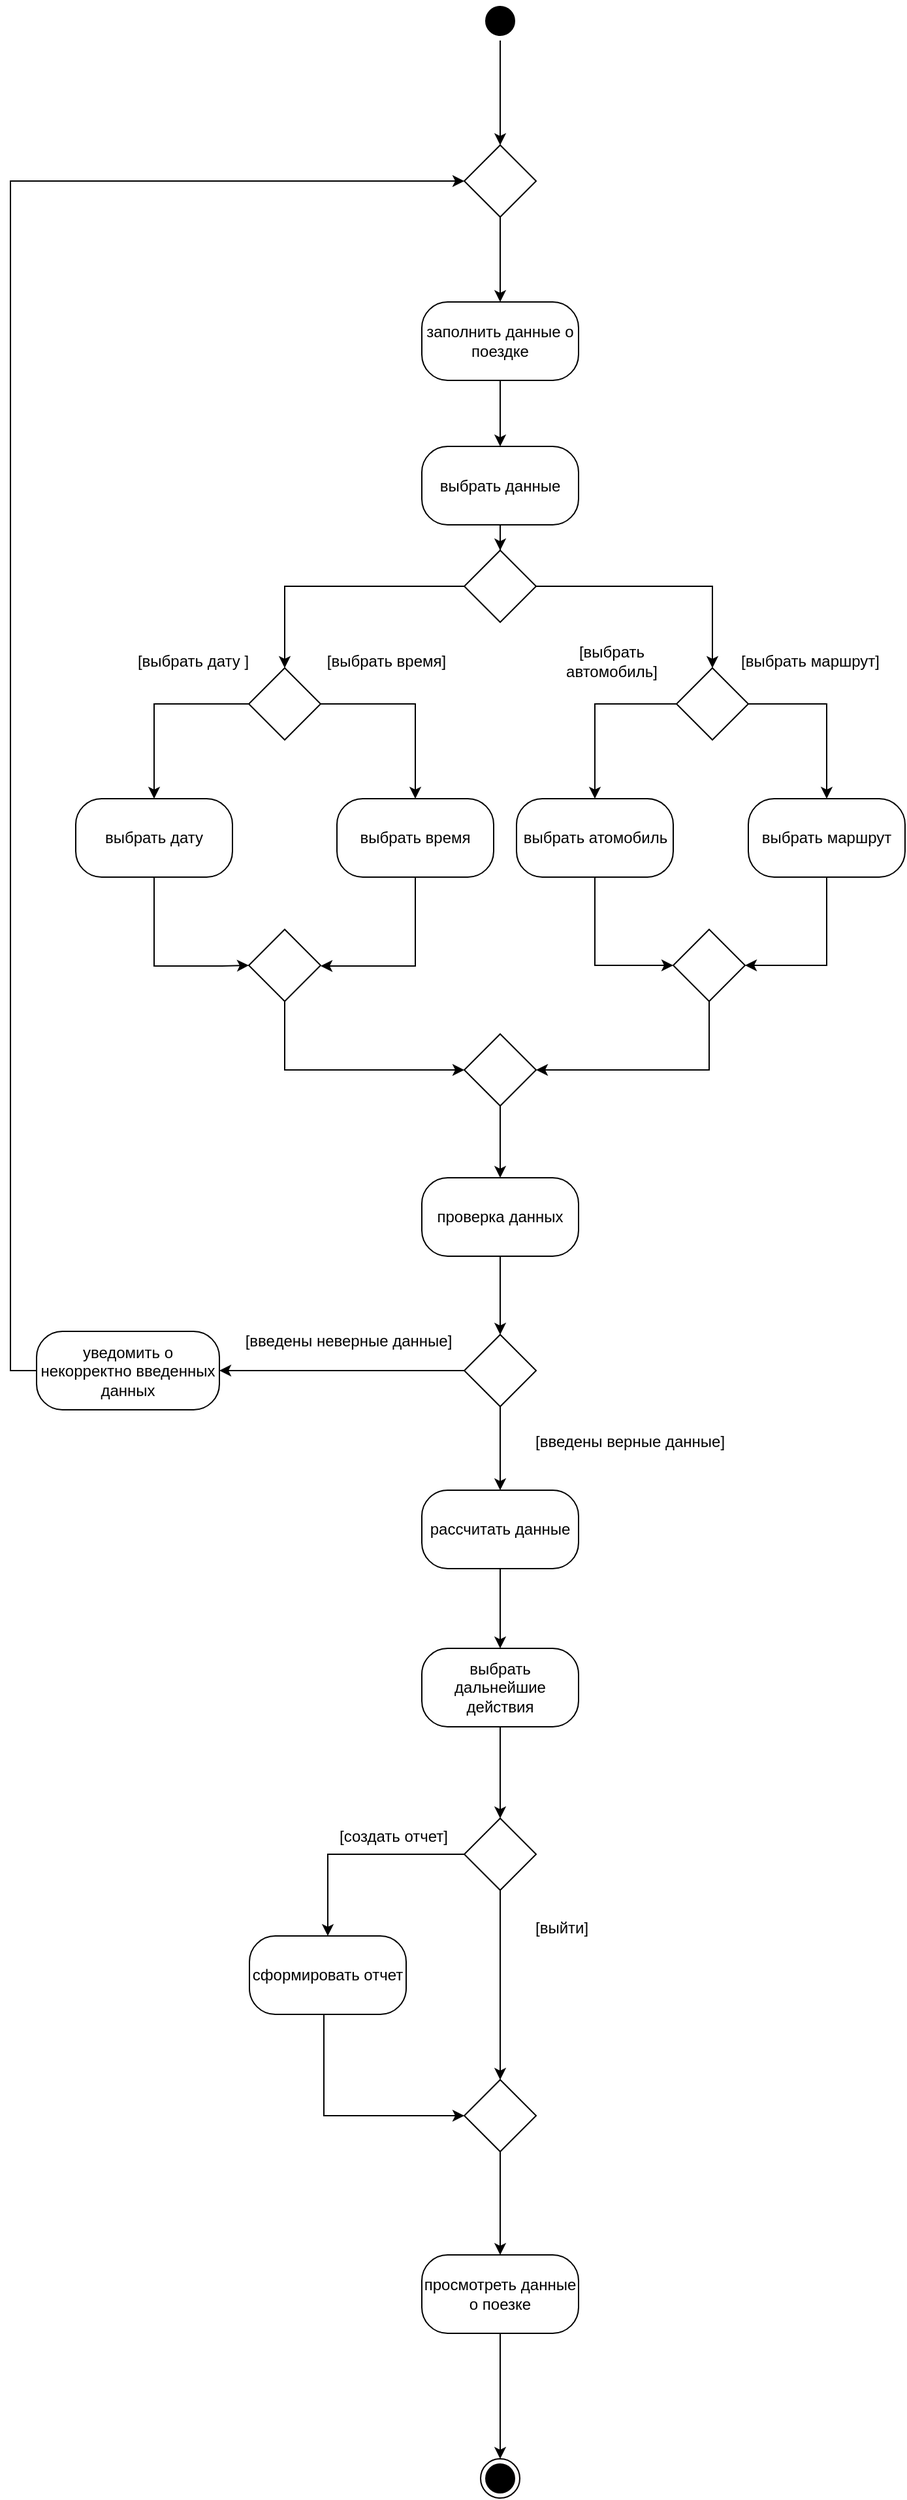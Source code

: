 <mxfile version="24.0.2" type="device">
  <diagram id="LLbM1HXIpLQcIJlpowdg" name="Страница 1">
    <mxGraphModel dx="1760" dy="940" grid="1" gridSize="10" guides="1" tooltips="1" connect="1" arrows="1" fold="1" page="1" pageScale="1" pageWidth="827" pageHeight="1169" math="0" shadow="0">
      <root>
        <mxCell id="0" />
        <mxCell id="1" parent="0" />
        <mxCell id="i2faKiatH3XFWkAbGLc_-4" value="" style="ellipse;html=1;shape=startState;fillColor=#000000;strokeColor=#000000;" parent="1" vertex="1">
          <mxGeometry x="590" y="30" width="30" height="30" as="geometry" />
        </mxCell>
        <mxCell id="i2faKiatH3XFWkAbGLc_-22" style="edgeStyle=orthogonalEdgeStyle;rounded=0;orthogonalLoop=1;jettySize=auto;html=1;entryX=0.5;entryY=0;entryDx=0;entryDy=0;" parent="1" source="i2faKiatH3XFWkAbGLc_-14" target="i2faKiatH3XFWkAbGLc_-16" edge="1">
          <mxGeometry relative="1" as="geometry" />
        </mxCell>
        <mxCell id="i2faKiatH3XFWkAbGLc_-14" value="выбрать данные" style="rounded=1;whiteSpace=wrap;html=1;arcSize=33;" parent="1" vertex="1">
          <mxGeometry x="545" y="370.5" width="120" height="60" as="geometry" />
        </mxCell>
        <mxCell id="i2faKiatH3XFWkAbGLc_-18" style="edgeStyle=orthogonalEdgeStyle;rounded=0;orthogonalLoop=1;jettySize=auto;html=1;entryX=0.5;entryY=0;entryDx=0;entryDy=0;" parent="1" source="i2faKiatH3XFWkAbGLc_-16" target="i2faKiatH3XFWkAbGLc_-17" edge="1">
          <mxGeometry relative="1" as="geometry" />
        </mxCell>
        <mxCell id="i2faKiatH3XFWkAbGLc_-21" style="edgeStyle=orthogonalEdgeStyle;rounded=0;orthogonalLoop=1;jettySize=auto;html=1;entryX=0.5;entryY=0;entryDx=0;entryDy=0;" parent="1" source="i2faKiatH3XFWkAbGLc_-16" target="i2faKiatH3XFWkAbGLc_-20" edge="1">
          <mxGeometry relative="1" as="geometry" />
        </mxCell>
        <mxCell id="i2faKiatH3XFWkAbGLc_-16" value="" style="rhombus;whiteSpace=wrap;html=1;" parent="1" vertex="1">
          <mxGeometry x="577.5" y="450" width="55" height="55" as="geometry" />
        </mxCell>
        <mxCell id="i2faKiatH3XFWkAbGLc_-26" style="edgeStyle=orthogonalEdgeStyle;rounded=0;orthogonalLoop=1;jettySize=auto;html=1;entryX=0.5;entryY=0;entryDx=0;entryDy=0;" parent="1" source="i2faKiatH3XFWkAbGLc_-17" target="i2faKiatH3XFWkAbGLc_-25" edge="1">
          <mxGeometry relative="1" as="geometry" />
        </mxCell>
        <mxCell id="i2faKiatH3XFWkAbGLc_-17" value="" style="rhombus;whiteSpace=wrap;html=1;" parent="1" vertex="1">
          <mxGeometry x="412.5" y="540" width="55" height="55" as="geometry" />
        </mxCell>
        <mxCell id="i2faKiatH3XFWkAbGLc_-29" style="edgeStyle=orthogonalEdgeStyle;rounded=0;orthogonalLoop=1;jettySize=auto;html=1;entryX=0.5;entryY=0;entryDx=0;entryDy=0;" parent="1" source="i2faKiatH3XFWkAbGLc_-20" target="i2faKiatH3XFWkAbGLc_-27" edge="1">
          <mxGeometry relative="1" as="geometry">
            <mxPoint x="680" y="640" as="targetPoint" />
          </mxGeometry>
        </mxCell>
        <mxCell id="i2faKiatH3XFWkAbGLc_-33" style="edgeStyle=orthogonalEdgeStyle;rounded=0;orthogonalLoop=1;jettySize=auto;html=1;entryX=0.5;entryY=0;entryDx=0;entryDy=0;exitX=1;exitY=0.5;exitDx=0;exitDy=0;" parent="1" source="i2faKiatH3XFWkAbGLc_-20" target="i2faKiatH3XFWkAbGLc_-32" edge="1">
          <mxGeometry relative="1" as="geometry" />
        </mxCell>
        <mxCell id="i2faKiatH3XFWkAbGLc_-20" value="" style="rhombus;whiteSpace=wrap;html=1;" parent="1" vertex="1">
          <mxGeometry x="740" y="540" width="55" height="55" as="geometry" />
        </mxCell>
        <mxCell id="i2faKiatH3XFWkAbGLc_-23" value="[выбрать время]" style="text;html=1;strokeColor=none;fillColor=none;align=center;verticalAlign=middle;whiteSpace=wrap;rounded=0;" parent="1" vertex="1">
          <mxGeometry x="457.5" y="520" width="120" height="30" as="geometry" />
        </mxCell>
        <mxCell id="i2faKiatH3XFWkAbGLc_-24" value="[выбрать автомобиль]" style="text;html=1;strokeColor=none;fillColor=none;align=center;verticalAlign=middle;whiteSpace=wrap;rounded=0;" parent="1" vertex="1">
          <mxGeometry x="632.5" y="520" width="115" height="30" as="geometry" />
        </mxCell>
        <mxCell id="i2faKiatH3XFWkAbGLc_-42" style="edgeStyle=orthogonalEdgeStyle;rounded=0;orthogonalLoop=1;jettySize=auto;html=1;entryX=1;entryY=0.5;entryDx=0;entryDy=0;" parent="1" source="i2faKiatH3XFWkAbGLc_-25" target="i2faKiatH3XFWkAbGLc_-40" edge="1">
          <mxGeometry relative="1" as="geometry">
            <Array as="points">
              <mxPoint x="540" y="768" />
              <mxPoint x="468" y="768" />
            </Array>
          </mxGeometry>
        </mxCell>
        <mxCell id="i2faKiatH3XFWkAbGLc_-25" value="выбрать время" style="rounded=1;whiteSpace=wrap;html=1;arcSize=33;" parent="1" vertex="1">
          <mxGeometry x="480" y="640" width="120" height="60" as="geometry" />
        </mxCell>
        <mxCell id="i2faKiatH3XFWkAbGLc_-45" style="edgeStyle=orthogonalEdgeStyle;rounded=0;orthogonalLoop=1;jettySize=auto;html=1;entryX=0;entryY=0.5;entryDx=0;entryDy=0;" parent="1" source="i2faKiatH3XFWkAbGLc_-27" target="i2faKiatH3XFWkAbGLc_-44" edge="1">
          <mxGeometry relative="1" as="geometry" />
        </mxCell>
        <mxCell id="i2faKiatH3XFWkAbGLc_-27" value="выбрать атомобиль" style="rounded=1;whiteSpace=wrap;html=1;arcSize=33;" parent="1" vertex="1">
          <mxGeometry x="617.5" y="640" width="120" height="60" as="geometry" />
        </mxCell>
        <mxCell id="i2faKiatH3XFWkAbGLc_-46" style="edgeStyle=orthogonalEdgeStyle;rounded=0;orthogonalLoop=1;jettySize=auto;html=1;entryX=1;entryY=0.5;entryDx=0;entryDy=0;exitX=0.5;exitY=1;exitDx=0;exitDy=0;" parent="1" source="i2faKiatH3XFWkAbGLc_-32" target="i2faKiatH3XFWkAbGLc_-44" edge="1">
          <mxGeometry relative="1" as="geometry">
            <mxPoint x="850" y="720" as="sourcePoint" />
            <Array as="points">
              <mxPoint x="855" y="768" />
            </Array>
          </mxGeometry>
        </mxCell>
        <mxCell id="i2faKiatH3XFWkAbGLc_-32" value="выбрать маршрут" style="rounded=1;whiteSpace=wrap;html=1;arcSize=33;" parent="1" vertex="1">
          <mxGeometry x="795" y="640" width="120" height="60" as="geometry" />
        </mxCell>
        <mxCell id="i2faKiatH3XFWkAbGLc_-34" value="[выбрать маршрут]" style="text;html=1;strokeColor=none;fillColor=none;align=center;verticalAlign=middle;whiteSpace=wrap;rounded=0;" parent="1" vertex="1">
          <mxGeometry x="785" y="520" width="115" height="30" as="geometry" />
        </mxCell>
        <mxCell id="i2faKiatH3XFWkAbGLc_-37" style="edgeStyle=orthogonalEdgeStyle;rounded=0;orthogonalLoop=1;jettySize=auto;html=1;startArrow=classic;startFill=1;endArrow=none;endFill=0;entryX=0;entryY=0.5;entryDx=0;entryDy=0;" parent="1" source="i2faKiatH3XFWkAbGLc_-36" target="i2faKiatH3XFWkAbGLc_-17" edge="1">
          <mxGeometry relative="1" as="geometry">
            <mxPoint x="410" y="580" as="targetPoint" />
            <Array as="points">
              <mxPoint x="340" y="568" />
            </Array>
          </mxGeometry>
        </mxCell>
        <mxCell id="i2faKiatH3XFWkAbGLc_-41" style="edgeStyle=orthogonalEdgeStyle;rounded=0;orthogonalLoop=1;jettySize=auto;html=1;entryX=0;entryY=0.5;entryDx=0;entryDy=0;" parent="1" source="i2faKiatH3XFWkAbGLc_-36" target="i2faKiatH3XFWkAbGLc_-40" edge="1">
          <mxGeometry relative="1" as="geometry">
            <Array as="points">
              <mxPoint x="340" y="768" />
              <mxPoint x="392" y="768" />
            </Array>
          </mxGeometry>
        </mxCell>
        <mxCell id="i2faKiatH3XFWkAbGLc_-36" value="выбрать дату" style="rounded=1;whiteSpace=wrap;html=1;arcSize=33;" parent="1" vertex="1">
          <mxGeometry x="280" y="640" width="120" height="60" as="geometry" />
        </mxCell>
        <mxCell id="i2faKiatH3XFWkAbGLc_-38" value="[выбрать дату ]" style="text;html=1;strokeColor=none;fillColor=none;align=center;verticalAlign=middle;whiteSpace=wrap;rounded=0;" parent="1" vertex="1">
          <mxGeometry x="310" y="520" width="120" height="30" as="geometry" />
        </mxCell>
        <mxCell id="i2faKiatH3XFWkAbGLc_-48" style="edgeStyle=orthogonalEdgeStyle;rounded=0;orthogonalLoop=1;jettySize=auto;html=1;entryX=0;entryY=0.5;entryDx=0;entryDy=0;" parent="1" source="i2faKiatH3XFWkAbGLc_-40" target="i2faKiatH3XFWkAbGLc_-47" edge="1">
          <mxGeometry relative="1" as="geometry">
            <Array as="points">
              <mxPoint x="440" y="848" />
            </Array>
          </mxGeometry>
        </mxCell>
        <mxCell id="i2faKiatH3XFWkAbGLc_-40" value="" style="rhombus;whiteSpace=wrap;html=1;" parent="1" vertex="1">
          <mxGeometry x="412.5" y="740" width="55" height="55" as="geometry" />
        </mxCell>
        <mxCell id="i2faKiatH3XFWkAbGLc_-49" style="edgeStyle=orthogonalEdgeStyle;rounded=0;orthogonalLoop=1;jettySize=auto;html=1;entryX=1;entryY=0.5;entryDx=0;entryDy=0;" parent="1" source="i2faKiatH3XFWkAbGLc_-44" target="i2faKiatH3XFWkAbGLc_-47" edge="1">
          <mxGeometry relative="1" as="geometry">
            <Array as="points">
              <mxPoint x="765" y="848" />
            </Array>
          </mxGeometry>
        </mxCell>
        <mxCell id="i2faKiatH3XFWkAbGLc_-44" value="" style="rhombus;whiteSpace=wrap;html=1;" parent="1" vertex="1">
          <mxGeometry x="737.5" y="740" width="55" height="55" as="geometry" />
        </mxCell>
        <mxCell id="i2faKiatH3XFWkAbGLc_-51" style="edgeStyle=orthogonalEdgeStyle;rounded=0;orthogonalLoop=1;jettySize=auto;html=1;entryX=0.5;entryY=0;entryDx=0;entryDy=0;" parent="1" source="i2faKiatH3XFWkAbGLc_-47" target="i2faKiatH3XFWkAbGLc_-50" edge="1">
          <mxGeometry relative="1" as="geometry" />
        </mxCell>
        <mxCell id="i2faKiatH3XFWkAbGLc_-47" value="" style="rhombus;whiteSpace=wrap;html=1;" parent="1" vertex="1">
          <mxGeometry x="577.5" y="820" width="55" height="55" as="geometry" />
        </mxCell>
        <mxCell id="i2faKiatH3XFWkAbGLc_-53" style="edgeStyle=orthogonalEdgeStyle;rounded=0;orthogonalLoop=1;jettySize=auto;html=1;entryX=0.5;entryY=0;entryDx=0;entryDy=0;" parent="1" source="i2faKiatH3XFWkAbGLc_-50" target="XCnsm4jpdo41RX4qQ-dl-3" edge="1">
          <mxGeometry relative="1" as="geometry">
            <mxPoint x="605" y="1040" as="targetPoint" />
          </mxGeometry>
        </mxCell>
        <mxCell id="i2faKiatH3XFWkAbGLc_-50" value="проверка данных" style="rounded=1;whiteSpace=wrap;html=1;arcSize=33;" parent="1" vertex="1">
          <mxGeometry x="545" y="930" width="120" height="60" as="geometry" />
        </mxCell>
        <mxCell id="i2faKiatH3XFWkAbGLc_-54" value="" style="ellipse;html=1;shape=endState;fillColor=#000000;strokeColor=#050000;" parent="1" vertex="1">
          <mxGeometry x="590" y="1910" width="30" height="30" as="geometry" />
        </mxCell>
        <mxCell id="XCnsm4jpdo41RX4qQ-dl-2" value="" style="edgeStyle=orthogonalEdgeStyle;rounded=0;orthogonalLoop=1;jettySize=auto;html=1;" parent="1" source="XCnsm4jpdo41RX4qQ-dl-1" target="i2faKiatH3XFWkAbGLc_-14" edge="1">
          <mxGeometry relative="1" as="geometry" />
        </mxCell>
        <mxCell id="XCnsm4jpdo41RX4qQ-dl-1" value="заполнить данные о поездке" style="rounded=1;whiteSpace=wrap;html=1;arcSize=33;" parent="1" vertex="1">
          <mxGeometry x="545" y="260" width="120" height="60" as="geometry" />
        </mxCell>
        <mxCell id="XCnsm4jpdo41RX4qQ-dl-6" style="edgeStyle=orthogonalEdgeStyle;rounded=0;orthogonalLoop=1;jettySize=auto;html=1;" parent="1" source="XCnsm4jpdo41RX4qQ-dl-3" target="XCnsm4jpdo41RX4qQ-dl-5" edge="1">
          <mxGeometry relative="1" as="geometry" />
        </mxCell>
        <mxCell id="XCnsm4jpdo41RX4qQ-dl-10" style="edgeStyle=orthogonalEdgeStyle;rounded=0;orthogonalLoop=1;jettySize=auto;html=1;entryX=0.5;entryY=0;entryDx=0;entryDy=0;" parent="1" source="XCnsm4jpdo41RX4qQ-dl-3" target="XCnsm4jpdo41RX4qQ-dl-9" edge="1">
          <mxGeometry relative="1" as="geometry" />
        </mxCell>
        <mxCell id="XCnsm4jpdo41RX4qQ-dl-3" value="" style="rhombus;whiteSpace=wrap;html=1;" parent="1" vertex="1">
          <mxGeometry x="577.5" y="1050" width="55" height="55" as="geometry" />
        </mxCell>
        <mxCell id="XCnsm4jpdo41RX4qQ-dl-4" value="[введены неверные данные]" style="text;html=1;strokeColor=none;fillColor=none;align=center;verticalAlign=middle;whiteSpace=wrap;rounded=0;" parent="1" vertex="1">
          <mxGeometry x="400" y="1040" width="177.5" height="30" as="geometry" />
        </mxCell>
        <mxCell id="zKrWPegAEg7dP9wOik8g-9" style="edgeStyle=orthogonalEdgeStyle;rounded=0;orthogonalLoop=1;jettySize=auto;html=1;exitX=0;exitY=0.5;exitDx=0;exitDy=0;entryX=0;entryY=0.5;entryDx=0;entryDy=0;" edge="1" parent="1" source="XCnsm4jpdo41RX4qQ-dl-5" target="zKrWPegAEg7dP9wOik8g-2">
          <mxGeometry relative="1" as="geometry" />
        </mxCell>
        <mxCell id="XCnsm4jpdo41RX4qQ-dl-5" value="уведомить о некорректно введенных данных" style="rounded=1;whiteSpace=wrap;html=1;arcSize=33;" parent="1" vertex="1">
          <mxGeometry x="250" y="1047.5" width="140" height="60" as="geometry" />
        </mxCell>
        <mxCell id="XCnsm4jpdo41RX4qQ-dl-13" style="edgeStyle=orthogonalEdgeStyle;rounded=0;orthogonalLoop=1;jettySize=auto;html=1;entryX=0.5;entryY=0;entryDx=0;entryDy=0;" parent="1" source="XCnsm4jpdo41RX4qQ-dl-9" target="XCnsm4jpdo41RX4qQ-dl-12" edge="1">
          <mxGeometry relative="1" as="geometry" />
        </mxCell>
        <mxCell id="XCnsm4jpdo41RX4qQ-dl-9" value="рассчитать данные" style="rounded=1;whiteSpace=wrap;html=1;arcSize=33;" parent="1" vertex="1">
          <mxGeometry x="545" y="1169" width="120" height="60" as="geometry" />
        </mxCell>
        <mxCell id="XCnsm4jpdo41RX4qQ-dl-11" value="[создать отчет]" style="text;whiteSpace=wrap;html=1;" parent="1" vertex="1">
          <mxGeometry x="480" y="1420" width="92.5" height="20" as="geometry" />
        </mxCell>
        <mxCell id="XCnsm4jpdo41RX4qQ-dl-15" style="edgeStyle=orthogonalEdgeStyle;rounded=0;orthogonalLoop=1;jettySize=auto;html=1;entryX=0.5;entryY=0;entryDx=0;entryDy=0;" parent="1" source="XCnsm4jpdo41RX4qQ-dl-12" target="XCnsm4jpdo41RX4qQ-dl-14" edge="1">
          <mxGeometry relative="1" as="geometry" />
        </mxCell>
        <mxCell id="XCnsm4jpdo41RX4qQ-dl-12" value="выбрать дальнейшие действия" style="rounded=1;whiteSpace=wrap;html=1;arcSize=33;" parent="1" vertex="1">
          <mxGeometry x="545" y="1290" width="120" height="60" as="geometry" />
        </mxCell>
        <mxCell id="XCnsm4jpdo41RX4qQ-dl-17" style="edgeStyle=orthogonalEdgeStyle;rounded=0;orthogonalLoop=1;jettySize=auto;html=1;" parent="1" source="XCnsm4jpdo41RX4qQ-dl-14" target="XCnsm4jpdo41RX4qQ-dl-16" edge="1">
          <mxGeometry relative="1" as="geometry" />
        </mxCell>
        <mxCell id="XCnsm4jpdo41RX4qQ-dl-22" style="edgeStyle=orthogonalEdgeStyle;rounded=0;orthogonalLoop=1;jettySize=auto;html=1;entryX=0.5;entryY=0;entryDx=0;entryDy=0;" parent="1" source="XCnsm4jpdo41RX4qQ-dl-14" target="XCnsm4jpdo41RX4qQ-dl-21" edge="1">
          <mxGeometry relative="1" as="geometry" />
        </mxCell>
        <mxCell id="XCnsm4jpdo41RX4qQ-dl-14" value="" style="rhombus;whiteSpace=wrap;html=1;" parent="1" vertex="1">
          <mxGeometry x="577.5" y="1420" width="55" height="55" as="geometry" />
        </mxCell>
        <mxCell id="XCnsm4jpdo41RX4qQ-dl-23" style="edgeStyle=orthogonalEdgeStyle;rounded=0;orthogonalLoop=1;jettySize=auto;html=1;entryX=0;entryY=0.5;entryDx=0;entryDy=0;" parent="1" source="XCnsm4jpdo41RX4qQ-dl-16" target="XCnsm4jpdo41RX4qQ-dl-21" edge="1">
          <mxGeometry relative="1" as="geometry">
            <Array as="points">
              <mxPoint x="470" y="1647" />
            </Array>
          </mxGeometry>
        </mxCell>
        <mxCell id="XCnsm4jpdo41RX4qQ-dl-16" value="сформировать отчет" style="rounded=1;whiteSpace=wrap;html=1;arcSize=33;" parent="1" vertex="1">
          <mxGeometry x="413" y="1510" width="120" height="60" as="geometry" />
        </mxCell>
        <mxCell id="XCnsm4jpdo41RX4qQ-dl-18" value="[введены верные данные]" style="text;whiteSpace=wrap;html=1;" parent="1" vertex="1">
          <mxGeometry x="630" y="1117.5" width="150" height="20" as="geometry" />
        </mxCell>
        <mxCell id="XCnsm4jpdo41RX4qQ-dl-19" value="[выйти]" style="text;whiteSpace=wrap;html=1;" parent="1" vertex="1">
          <mxGeometry x="630" y="1490" width="52.5" height="20" as="geometry" />
        </mxCell>
        <mxCell id="zKrWPegAEg7dP9wOik8g-7" style="edgeStyle=orthogonalEdgeStyle;rounded=0;orthogonalLoop=1;jettySize=auto;html=1;exitX=0.5;exitY=1;exitDx=0;exitDy=0;entryX=0.5;entryY=0;entryDx=0;entryDy=0;" edge="1" parent="1" source="XCnsm4jpdo41RX4qQ-dl-21" target="zKrWPegAEg7dP9wOik8g-6">
          <mxGeometry relative="1" as="geometry" />
        </mxCell>
        <mxCell id="XCnsm4jpdo41RX4qQ-dl-21" value="" style="rhombus;whiteSpace=wrap;html=1;" parent="1" vertex="1">
          <mxGeometry x="577.5" y="1620" width="55" height="55" as="geometry" />
        </mxCell>
        <mxCell id="zKrWPegAEg7dP9wOik8g-3" style="edgeStyle=orthogonalEdgeStyle;rounded=0;orthogonalLoop=1;jettySize=auto;html=1;entryX=0.5;entryY=0;entryDx=0;entryDy=0;" edge="1" parent="1" source="zKrWPegAEg7dP9wOik8g-2" target="XCnsm4jpdo41RX4qQ-dl-1">
          <mxGeometry relative="1" as="geometry" />
        </mxCell>
        <mxCell id="zKrWPegAEg7dP9wOik8g-2" value="" style="rhombus;whiteSpace=wrap;html=1;" vertex="1" parent="1">
          <mxGeometry x="577.5" y="140" width="55" height="55" as="geometry" />
        </mxCell>
        <mxCell id="zKrWPegAEg7dP9wOik8g-4" style="edgeStyle=orthogonalEdgeStyle;rounded=0;orthogonalLoop=1;jettySize=auto;html=1;entryX=0.5;entryY=0;entryDx=0;entryDy=0;" edge="1" parent="1" source="i2faKiatH3XFWkAbGLc_-4" target="zKrWPegAEg7dP9wOik8g-2">
          <mxGeometry relative="1" as="geometry" />
        </mxCell>
        <mxCell id="zKrWPegAEg7dP9wOik8g-8" style="edgeStyle=orthogonalEdgeStyle;rounded=0;orthogonalLoop=1;jettySize=auto;html=1;entryX=0.5;entryY=0;entryDx=0;entryDy=0;" edge="1" parent="1" source="zKrWPegAEg7dP9wOik8g-6" target="i2faKiatH3XFWkAbGLc_-54">
          <mxGeometry relative="1" as="geometry" />
        </mxCell>
        <mxCell id="zKrWPegAEg7dP9wOik8g-6" value="просмотреть данные о поезке" style="rounded=1;whiteSpace=wrap;html=1;arcSize=33;" vertex="1" parent="1">
          <mxGeometry x="545" y="1754" width="120" height="60" as="geometry" />
        </mxCell>
      </root>
    </mxGraphModel>
  </diagram>
</mxfile>
